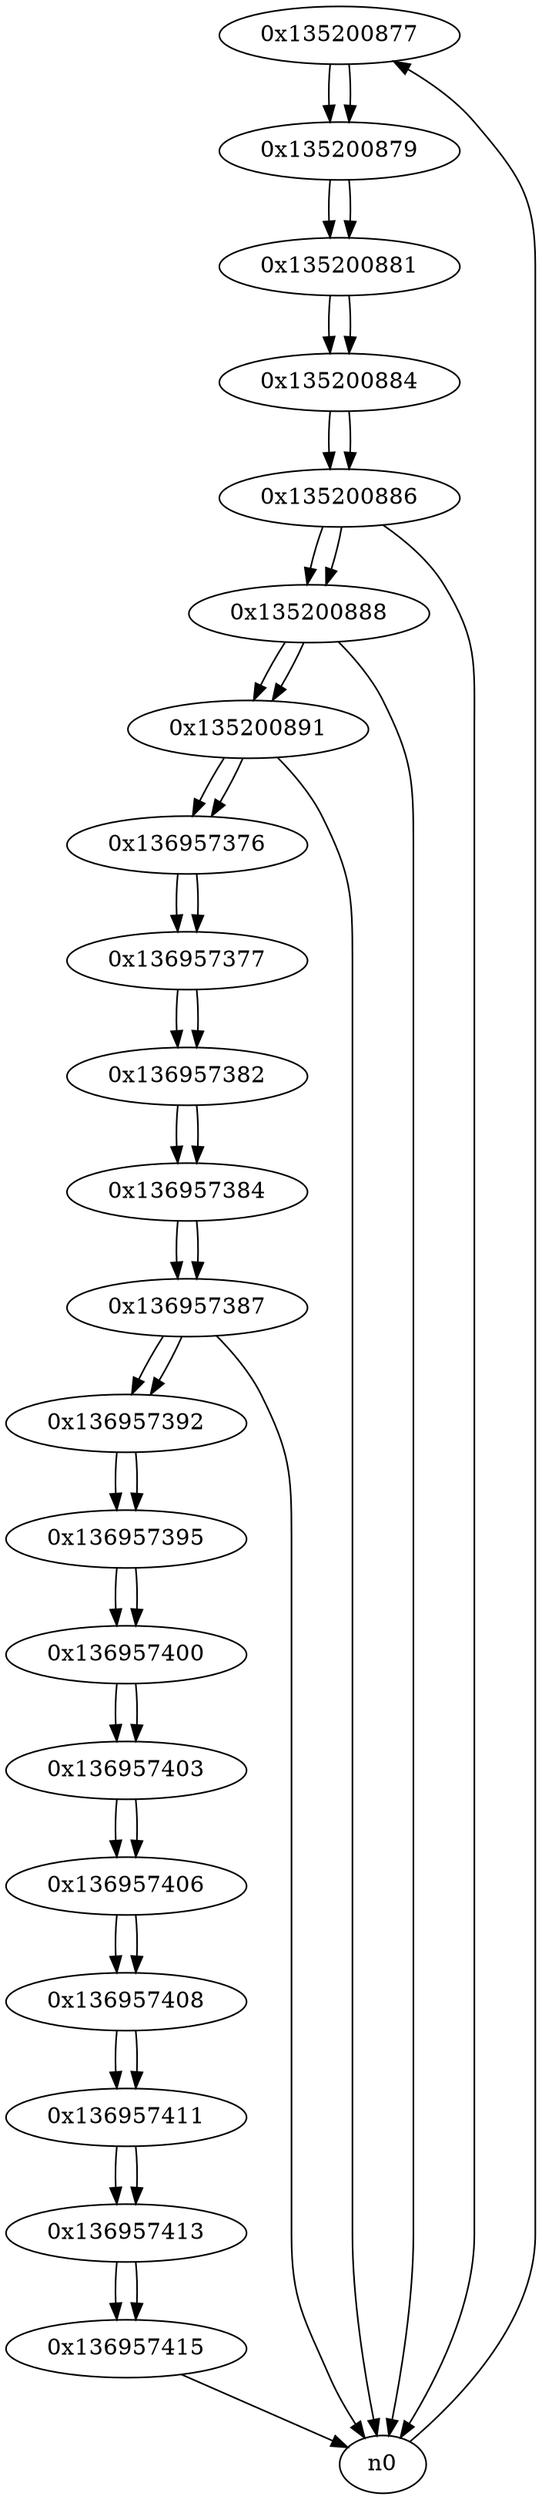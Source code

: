 digraph G{
/* nodes */
  n1 [label="0x135200877"]
  n2 [label="0x135200879"]
  n3 [label="0x135200881"]
  n4 [label="0x135200884"]
  n5 [label="0x135200886"]
  n6 [label="0x135200888"]
  n7 [label="0x135200891"]
  n8 [label="0x136957376"]
  n9 [label="0x136957377"]
  n10 [label="0x136957382"]
  n11 [label="0x136957384"]
  n12 [label="0x136957387"]
  n13 [label="0x136957392"]
  n14 [label="0x136957395"]
  n15 [label="0x136957400"]
  n16 [label="0x136957403"]
  n17 [label="0x136957406"]
  n18 [label="0x136957408"]
  n19 [label="0x136957411"]
  n20 [label="0x136957413"]
  n21 [label="0x136957415"]
/* edges */
n1 -> n2;
n0 -> n1;
n2 -> n3;
n1 -> n2;
n3 -> n4;
n2 -> n3;
n4 -> n5;
n3 -> n4;
n5 -> n6;
n5 -> n0;
n4 -> n5;
n6 -> n7;
n6 -> n0;
n5 -> n6;
n7 -> n0;
n7 -> n8;
n6 -> n7;
n8 -> n9;
n7 -> n8;
n9 -> n10;
n8 -> n9;
n10 -> n11;
n9 -> n10;
n11 -> n12;
n10 -> n11;
n12 -> n13;
n12 -> n0;
n11 -> n12;
n13 -> n14;
n12 -> n13;
n14 -> n15;
n13 -> n14;
n15 -> n16;
n14 -> n15;
n16 -> n17;
n15 -> n16;
n17 -> n18;
n16 -> n17;
n18 -> n19;
n17 -> n18;
n19 -> n20;
n18 -> n19;
n20 -> n21;
n19 -> n20;
n21 -> n0;
n20 -> n21;
}
